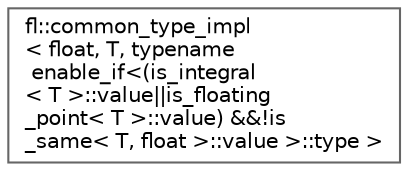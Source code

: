 digraph "Graphical Class Hierarchy"
{
 // INTERACTIVE_SVG=YES
 // LATEX_PDF_SIZE
  bgcolor="transparent";
  edge [fontname=Helvetica,fontsize=10,labelfontname=Helvetica,labelfontsize=10];
  node [fontname=Helvetica,fontsize=10,shape=box,height=0.2,width=0.4];
  rankdir="LR";
  Node0 [id="Node000000",label="fl::common_type_impl\l\< float, T, typename\l enable_if\<(is_integral\l\< T \>::value\|\|is_floating\l_point\< T \>::value) &&!is\l_same\< T, float \>::value \>::type \>",height=0.2,width=0.4,color="grey40", fillcolor="white", style="filled",URL="$d4/d36/namespacefl.html#d2/db7/structfl_1_1common__type__impl_3_01float_00_01_t_00_01typename_01enable__if_3_07is__integral_3_04dafff75a7811172a7f717f589afb666",tooltip=" "];
}
